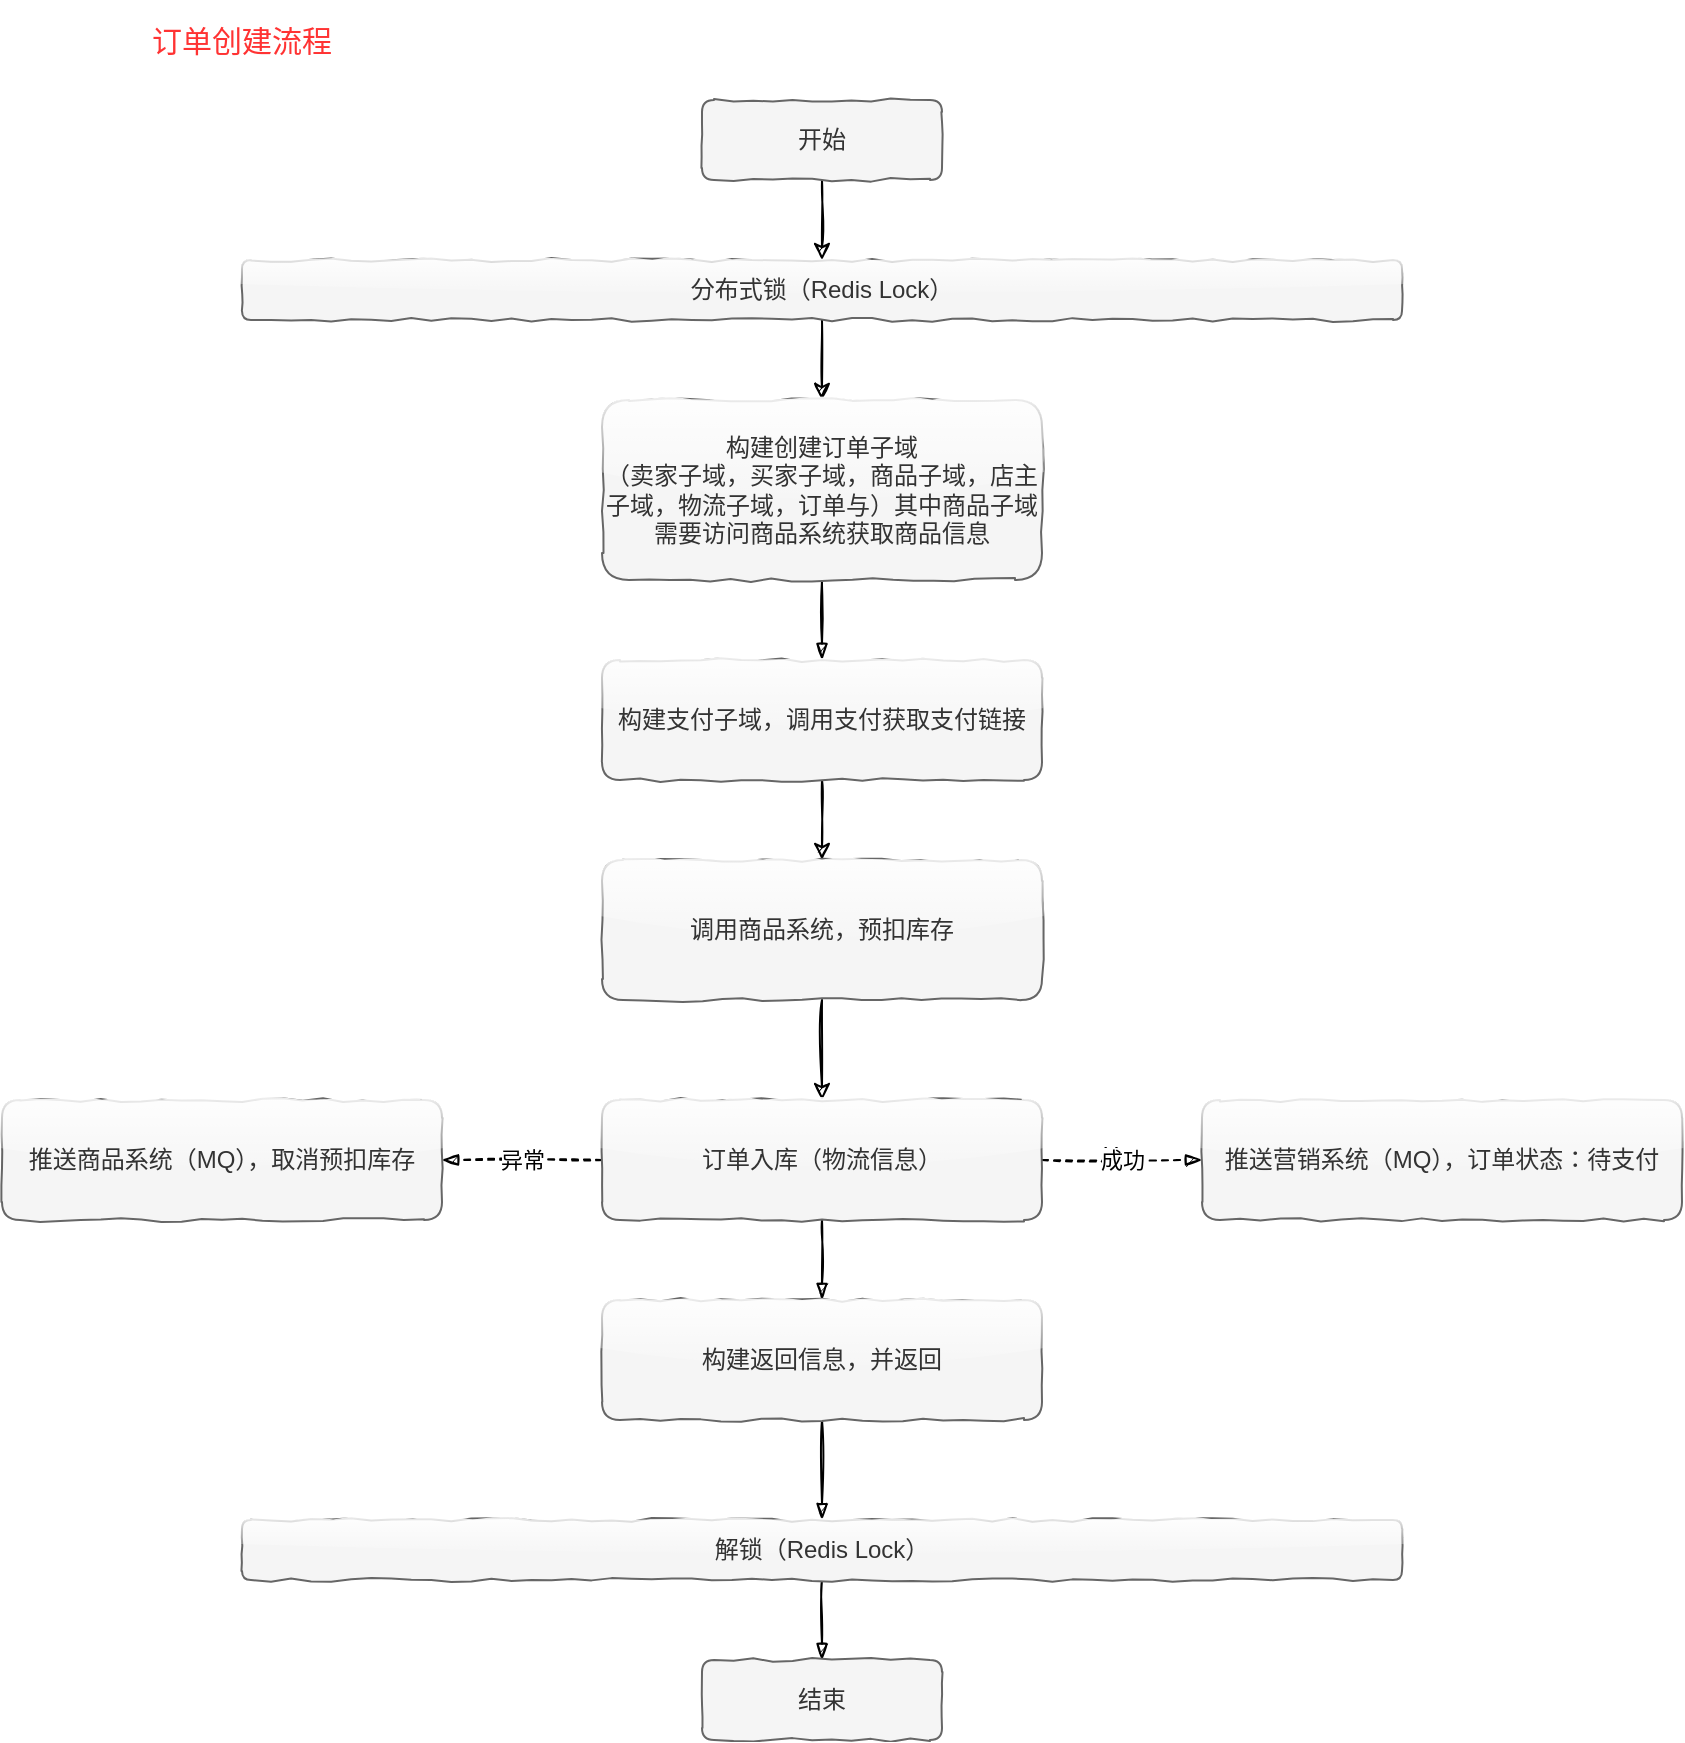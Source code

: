<mxfile version="13.10.2" type="github">
  <diagram id="pV_Elhy-XbsmJ_Bzm9Gt" name="Page-1">
    <mxGraphModel dx="1424" dy="819" grid="1" gridSize="10" guides="0" tooltips="1" connect="0" arrows="1" fold="1" page="1" pageScale="1" pageWidth="1169" pageHeight="827" background="#ffffff" math="0" shadow="0">
      <root>
        <mxCell id="0" />
        <mxCell id="1" parent="0" />
        <mxCell id="shLM0CFi5oud2Z9VNSyi-7" value="" style="edgeStyle=orthogonalEdgeStyle;rounded=0;orthogonalLoop=1;jettySize=auto;html=1;sketch=1;" edge="1" parent="1" source="shLM0CFi5oud2Z9VNSyi-1" target="shLM0CFi5oud2Z9VNSyi-6">
          <mxGeometry relative="1" as="geometry" />
        </mxCell>
        <mxCell id="shLM0CFi5oud2Z9VNSyi-1" value="分布式锁（Redis Lock）" style="whiteSpace=wrap;html=1;fillColor=#f5f5f5;strokeColor=#666666;glass=1;comic=1;treeMoving=1;treeFolding=0;rounded=1;resizeHeight=0;perimeterSpacing=0;shadow=0;sketch=0;fontColor=#333333;" vertex="1" parent="1">
          <mxGeometry x="220" y="190" width="580" height="30" as="geometry" />
        </mxCell>
        <mxCell id="shLM0CFi5oud2Z9VNSyi-2" value="&lt;font color=&quot;#ff3333&quot; style=&quot;font-size: 15px;&quot;&gt;订单创建流程&lt;/font&gt;" style="text;html=1;strokeColor=none;fillColor=none;align=center;verticalAlign=middle;whiteSpace=wrap;rounded=1;fontSize=15;" vertex="1" parent="1">
          <mxGeometry x="160" y="60" width="120" height="40" as="geometry" />
        </mxCell>
        <mxCell id="shLM0CFi5oud2Z9VNSyi-4" value="" style="edgeStyle=orthogonalEdgeStyle;rounded=0;orthogonalLoop=1;jettySize=auto;html=1;sketch=1;shadow=0;strokeWidth=1;" edge="1" parent="1" source="shLM0CFi5oud2Z9VNSyi-3" target="shLM0CFi5oud2Z9VNSyi-1">
          <mxGeometry relative="1" as="geometry" />
        </mxCell>
        <mxCell id="shLM0CFi5oud2Z9VNSyi-3" value="开始" style="rounded=1;whiteSpace=wrap;html=1;comic=1;treeMoving=1;treeFolding=0;fillColor=#f5f5f5;strokeColor=#666666;fontColor=#333333;" vertex="1" parent="1">
          <mxGeometry x="450" y="110" width="120" height="40" as="geometry" />
        </mxCell>
        <mxCell id="shLM0CFi5oud2Z9VNSyi-19" value="" style="edgeStyle=orthogonalEdgeStyle;rounded=0;sketch=1;disableMultiStrokeFill=1;jumpSize=0;orthogonalLoop=1;jettySize=auto;html=1;shadow=0;endArrow=blockThin;endFill=1;strokeWidth=1;" edge="1" parent="1" source="shLM0CFi5oud2Z9VNSyi-6" target="shLM0CFi5oud2Z9VNSyi-8">
          <mxGeometry relative="1" as="geometry" />
        </mxCell>
        <mxCell id="shLM0CFi5oud2Z9VNSyi-6" value="构建创建订单子域&lt;br&gt;（卖家子域，买家子域，商品子域，店主子域，物流子域，订单与）其中商品子域需要访问商品系统获取商品信息" style="whiteSpace=wrap;html=1;fillColor=#f5f5f5;strokeColor=#666666;glass=1;comic=1;treeMoving=1;treeFolding=0;rounded=1;resizeHeight=0;perimeterSpacing=0;shadow=0;sketch=0;fontColor=#333333;" vertex="1" parent="1">
          <mxGeometry x="400" y="260" width="220" height="90" as="geometry" />
        </mxCell>
        <mxCell id="shLM0CFi5oud2Z9VNSyi-11" value="" style="edgeStyle=orthogonalEdgeStyle;rounded=0;orthogonalLoop=1;jettySize=auto;html=1;sketch=1;" edge="1" parent="1" source="shLM0CFi5oud2Z9VNSyi-8" target="shLM0CFi5oud2Z9VNSyi-10">
          <mxGeometry relative="1" as="geometry" />
        </mxCell>
        <mxCell id="shLM0CFi5oud2Z9VNSyi-8" value="构建支付子域，调用支付获取支付链接" style="whiteSpace=wrap;html=1;fillColor=#f5f5f5;strokeColor=#666666;glass=1;comic=1;treeMoving=1;treeFolding=0;rounded=1;resizeHeight=0;perimeterSpacing=0;shadow=0;sketch=0;fontColor=#333333;" vertex="1" parent="1">
          <mxGeometry x="400" y="390" width="220" height="60" as="geometry" />
        </mxCell>
        <mxCell id="shLM0CFi5oud2Z9VNSyi-13" value="" style="edgeStyle=orthogonalEdgeStyle;rounded=0;orthogonalLoop=1;jettySize=auto;html=1;sketch=1;" edge="1" parent="1" source="shLM0CFi5oud2Z9VNSyi-10" target="shLM0CFi5oud2Z9VNSyi-12">
          <mxGeometry relative="1" as="geometry" />
        </mxCell>
        <mxCell id="shLM0CFi5oud2Z9VNSyi-10" value="调用商品系统，预扣库存" style="whiteSpace=wrap;html=1;fillColor=#f5f5f5;strokeColor=#666666;glass=1;comic=1;treeMoving=1;treeFolding=0;rounded=1;resizeHeight=0;perimeterSpacing=0;shadow=0;sketch=0;fontColor=#333333;" vertex="1" parent="1">
          <mxGeometry x="400" y="490" width="220" height="70" as="geometry" />
        </mxCell>
        <mxCell id="shLM0CFi5oud2Z9VNSyi-17" value="" style="edgeStyle=orthogonalEdgeStyle;rounded=0;sketch=1;disableMultiStrokeFill=1;jumpSize=0;orthogonalLoop=1;jettySize=auto;html=1;shadow=0;dashed=1;endArrow=blockThin;endFill=1;" edge="1" parent="1" source="shLM0CFi5oud2Z9VNSyi-12" target="shLM0CFi5oud2Z9VNSyi-14">
          <mxGeometry relative="1" as="geometry" />
        </mxCell>
        <mxCell id="shLM0CFi5oud2Z9VNSyi-20" value="Y" style="edgeLabel;html=1;align=center;verticalAlign=middle;resizable=0;points=[];" vertex="1" connectable="0" parent="shLM0CFi5oud2Z9VNSyi-17">
          <mxGeometry x="-0.167" y="3" relative="1" as="geometry">
            <mxPoint as="offset" />
          </mxGeometry>
        </mxCell>
        <mxCell id="shLM0CFi5oud2Z9VNSyi-25" value="成功" style="edgeLabel;html=1;align=center;verticalAlign=middle;resizable=0;points=[];" vertex="1" connectable="0" parent="shLM0CFi5oud2Z9VNSyi-17">
          <mxGeometry relative="1" as="geometry">
            <mxPoint as="offset" />
          </mxGeometry>
        </mxCell>
        <mxCell id="shLM0CFi5oud2Z9VNSyi-23" value="异常" style="edgeStyle=orthogonalEdgeStyle;rounded=0;sketch=1;disableMultiStrokeFill=1;jumpSize=0;orthogonalLoop=1;jettySize=auto;html=1;shadow=0;dashed=1;endArrow=blockThin;endFill=1;strokeWidth=1;" edge="1" parent="1" source="shLM0CFi5oud2Z9VNSyi-12" target="shLM0CFi5oud2Z9VNSyi-21">
          <mxGeometry relative="1" as="geometry" />
        </mxCell>
        <mxCell id="shLM0CFi5oud2Z9VNSyi-30" value="" style="edgeStyle=orthogonalEdgeStyle;rounded=0;sketch=1;disableMultiStrokeFill=1;jumpSize=0;orthogonalLoop=1;jettySize=auto;html=1;shadow=0;endArrow=blockThin;endFill=1;strokeWidth=1;" edge="1" parent="1" source="shLM0CFi5oud2Z9VNSyi-12" target="shLM0CFi5oud2Z9VNSyi-29">
          <mxGeometry relative="1" as="geometry" />
        </mxCell>
        <mxCell id="shLM0CFi5oud2Z9VNSyi-12" value="订单入库（物流信息）" style="whiteSpace=wrap;html=1;fillColor=#f5f5f5;strokeColor=#666666;glass=1;comic=1;treeMoving=1;treeFolding=0;rounded=1;resizeHeight=0;perimeterSpacing=0;shadow=0;sketch=0;fontColor=#333333;" vertex="1" parent="1">
          <mxGeometry x="400" y="610" width="220" height="60" as="geometry" />
        </mxCell>
        <mxCell id="shLM0CFi5oud2Z9VNSyi-14" value="推送营销系统（MQ），订单状态：待支付" style="whiteSpace=wrap;html=1;fillColor=#f5f5f5;strokeColor=#666666;glass=1;comic=1;treeMoving=1;treeFolding=0;rounded=1;resizeHeight=0;perimeterSpacing=0;shadow=0;sketch=0;fontColor=#333333;" vertex="1" parent="1">
          <mxGeometry x="700" y="610" width="240" height="60" as="geometry" />
        </mxCell>
        <mxCell id="shLM0CFi5oud2Z9VNSyi-21" value="推送商品系统（MQ），取消预扣库存" style="whiteSpace=wrap;html=1;fillColor=#f5f5f5;strokeColor=#666666;glass=1;comic=1;treeMoving=1;treeFolding=0;rounded=1;resizeHeight=0;perimeterSpacing=0;shadow=0;sketch=0;fontColor=#333333;" vertex="1" parent="1">
          <mxGeometry x="100" y="610" width="220" height="60" as="geometry" />
        </mxCell>
        <mxCell id="shLM0CFi5oud2Z9VNSyi-32" value="" style="edgeStyle=orthogonalEdgeStyle;rounded=0;sketch=1;disableMultiStrokeFill=1;jumpSize=0;orthogonalLoop=1;jettySize=auto;html=1;shadow=0;endArrow=blockThin;endFill=1;strokeWidth=1;" edge="1" parent="1" source="shLM0CFi5oud2Z9VNSyi-29" target="shLM0CFi5oud2Z9VNSyi-31">
          <mxGeometry relative="1" as="geometry" />
        </mxCell>
        <mxCell id="shLM0CFi5oud2Z9VNSyi-29" value="构建返回信息，并返回" style="whiteSpace=wrap;html=1;fillColor=#f5f5f5;strokeColor=#666666;glass=1;comic=1;treeMoving=1;treeFolding=0;rounded=1;resizeHeight=0;perimeterSpacing=0;shadow=0;sketch=0;fontColor=#333333;" vertex="1" parent="1">
          <mxGeometry x="400" y="710" width="220" height="60" as="geometry" />
        </mxCell>
        <mxCell id="shLM0CFi5oud2Z9VNSyi-34" value="" style="edgeStyle=orthogonalEdgeStyle;rounded=0;sketch=1;disableMultiStrokeFill=1;jumpSize=0;orthogonalLoop=1;jettySize=auto;html=1;shadow=0;endArrow=blockThin;endFill=1;strokeWidth=1;" edge="1" parent="1" source="shLM0CFi5oud2Z9VNSyi-31" target="shLM0CFi5oud2Z9VNSyi-33">
          <mxGeometry relative="1" as="geometry" />
        </mxCell>
        <mxCell id="shLM0CFi5oud2Z9VNSyi-31" value="解锁（Redis Lock）" style="whiteSpace=wrap;html=1;fillColor=#f5f5f5;strokeColor=#666666;glass=1;comic=1;treeMoving=1;treeFolding=0;rounded=1;resizeHeight=0;perimeterSpacing=0;shadow=0;sketch=0;fontColor=#333333;" vertex="1" parent="1">
          <mxGeometry x="220" y="820" width="580" height="30" as="geometry" />
        </mxCell>
        <mxCell id="shLM0CFi5oud2Z9VNSyi-33" value="结束" style="rounded=1;whiteSpace=wrap;html=1;comic=1;treeMoving=1;treeFolding=0;fillColor=#f5f5f5;strokeColor=#666666;fontColor=#333333;" vertex="1" parent="1">
          <mxGeometry x="450" y="890" width="120" height="40" as="geometry" />
        </mxCell>
      </root>
    </mxGraphModel>
  </diagram>
</mxfile>

